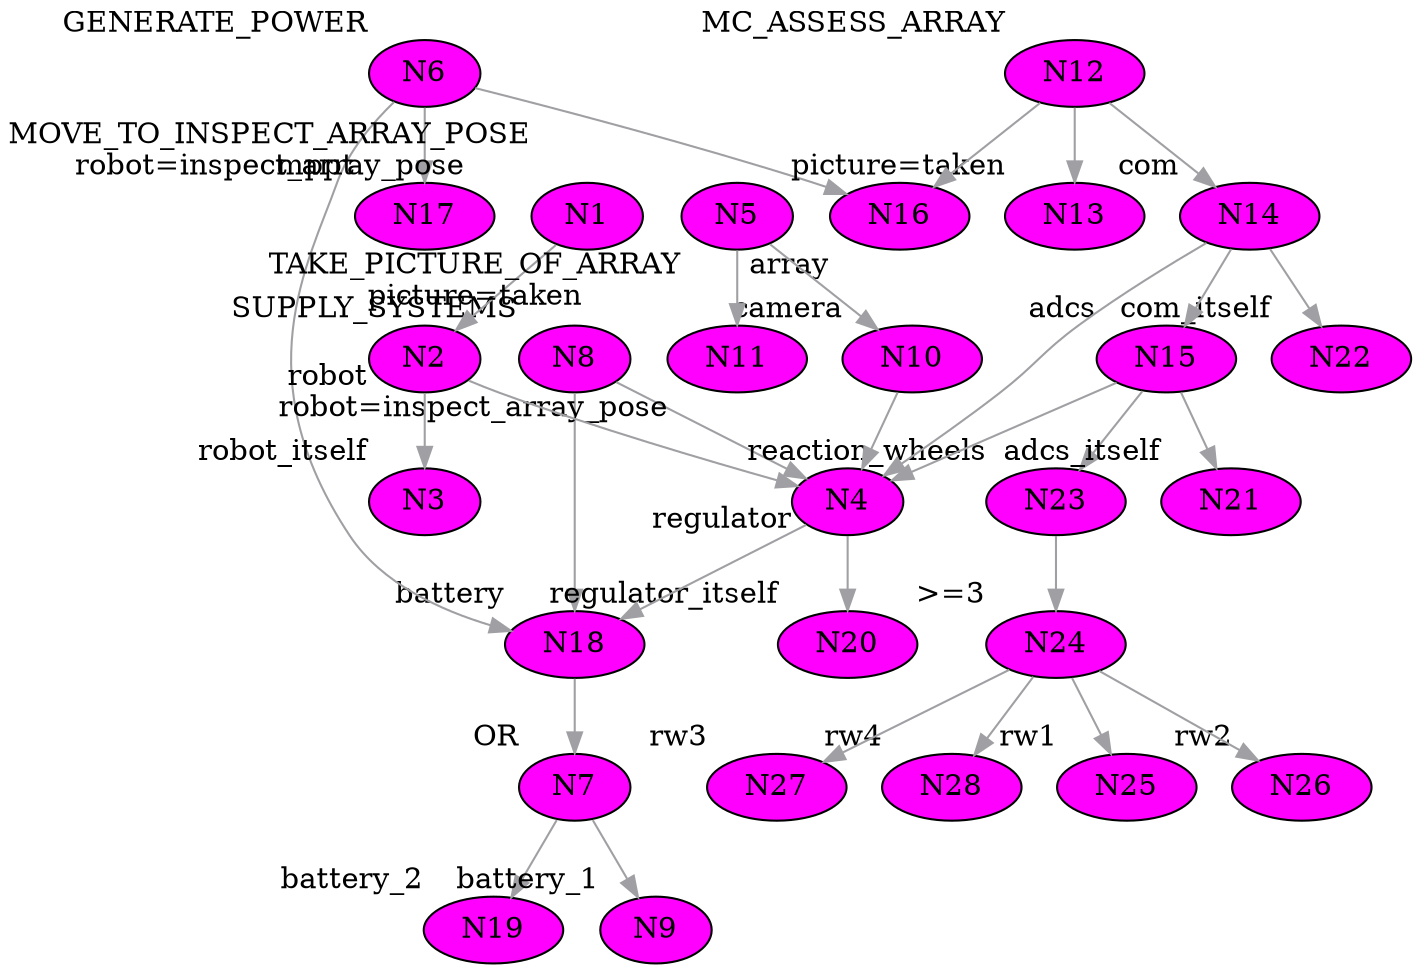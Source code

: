 digraph "robot_sat"
{

bgcolor = "#ffffff"

node [
class = "node"
,fillcolor = "#ff00ff",style = "filled"
,width = "0.152778",height = "0.152778"
,shape = "ellipse"
,color = "#000000"
,penwidth = "1"
,"_vis_" = "id|label"
];


"N8" [
pos = "7.98611,5.20833!"
,xlabel = "SUPPLY_SYSTEMS"
]

"N18" [
pos = "4.16667,-1.04167!"
,xlabel = "battery"
]

"N28" [
pos = "8.33333,-2.08333!"
,xlabel = "rw4"
]

"N6" [
pos = "5.90278,5.20833!"
,xlabel = "GENERATE_POWER"
]

"N17" [
pos = "6.59722,3.81944!"
,xlabel = "mppt"
]

"N19" [
pos = "5.20833,-2.77778!"
,xlabel = "battery_2"
]

"N20" [
pos = "-1.38889,-1.73611!"
,xlabel = "regulator_itself"
]

"N24" [
pos = "7.29167,-1.04167!"
,xlabel = ">=3"
]

"N12" [
pos = "2.08333,5.20833!"
,xlabel = "MC_ASSESS_ARRAY"
]

"N11" [
pos = "-0.694444,3.125!"
,xlabel = "robot=inspect_array_pose"
]

"N23" [
pos = "7.29167,0!"
,xlabel = "reaction_wheels"
]

"N15" [
pos = "3.81944,1.38889!"
,xlabel = "adcs"
]

"N25" [
pos = "6.25,-2.08333!"
,xlabel = "rw1"
]

"N26" [
pos = "6.94444,-2.08333!"
,xlabel = "rw2"
]

"N7" [
pos = "4.16667,-2.08333!"
,xlabel = "OR"
]

"N22" [
pos = "2.77778,1.38889!"
,xlabel = "com_itself"
]

"N2" [
pos = "-4.86111,3.81944!"
,xlabel = "robot"
]

"N27" [
pos = "7.63889,-2.08333!"
,xlabel = "rw3"
]

"N14" [
pos = "3.125,2.77778!"
,xlabel = "com"
]

"N13" [
pos = "1.73611,2.77778!"
,xlabel = "picture=taken"
]

"N9" [
pos = "3.125,-2.77778!"
,xlabel = "battery_1"
]

"N10" [
pos = "-2.43056,3.125!"
,xlabel = "camera"
]

"N3" [
pos = "-5.55556,2.08333!"
,xlabel = "robot_itself"
]

"N1" [
pos = "-4.86111,5.20833!"
,xlabel = "MOVE_TO_INSPECT_ARRAY_POSE
robot=inspect_array_pose"
]

"N16" [
pos = "4.16667,3.125!"
,xlabel = "array"
]

"N21" [
pos = "3.47222,0.347222!"
,xlabel = "adcs_itself"
]

"N4" [
pos = "-1.04167,-0.347222!"
,xlabel = "regulator"
]

"N5" [
pos = "-1.73611,5.20833!"
,xlabel = "TAKE_PICTURE_OF_ARRAY
picture=taken"
]



edge [
class = "edge"
,weight = "1"
,penwidth = "1"
,"_vis_" = "label"
,"color" = "#a0a0a4"
,"style" = "solid"
];


"N6" -> "N18" [id = "E14"
];

"N4" -> "N18" [id = "E15"
];

"N4" -> "N20" [id = "E22"
];

"N12" -> "N14" [id = "E9"
];

"N10" -> "N4" [id = "E21"
];

"N8" -> "N18" [id = "E5"
];

"N6" -> "N17" [id = "E13"
];

"N6" -> "N16" [id = "E4"
];

"N2" -> "N3" [id = "E2"
];

"N15" -> "N23" [id = "E25"
];

"N15" -> "N4" [id = "E17"
];

"N7" -> "N19" [id = "E20"
];

"N2" -> "N4" [id = "E3"
];

"N18" -> "N7" [id = "E18"
];

"N8" -> "N4" [id = "E16"
];

"N7" -> "N9" [id = "E19"
];

"N14" -> "N22" [id = "E24"
];

"N14" -> "N4" [id = "E10"
];

"N12" -> "N16" [id = "E12"
];

"N14" -> "N15" [id = "E11"
];

"N24" -> "N28" [id = "E30"
];

"N5" -> "N11" [id = "E7"
];

"N1" -> "N2" [id = "E1"
];

"N12" -> "N13" [id = "E8"
];

"N15" -> "N21" [id = "E23"
];

"N5" -> "N10" [id = "E6"
];

"N24" -> "N26" [id = "E28"
];

"N23" -> "N24" [id = "E26"
];

"N24" -> "N27" [id = "E29"
];

"N24" -> "N25" [id = "E27"
];


}

